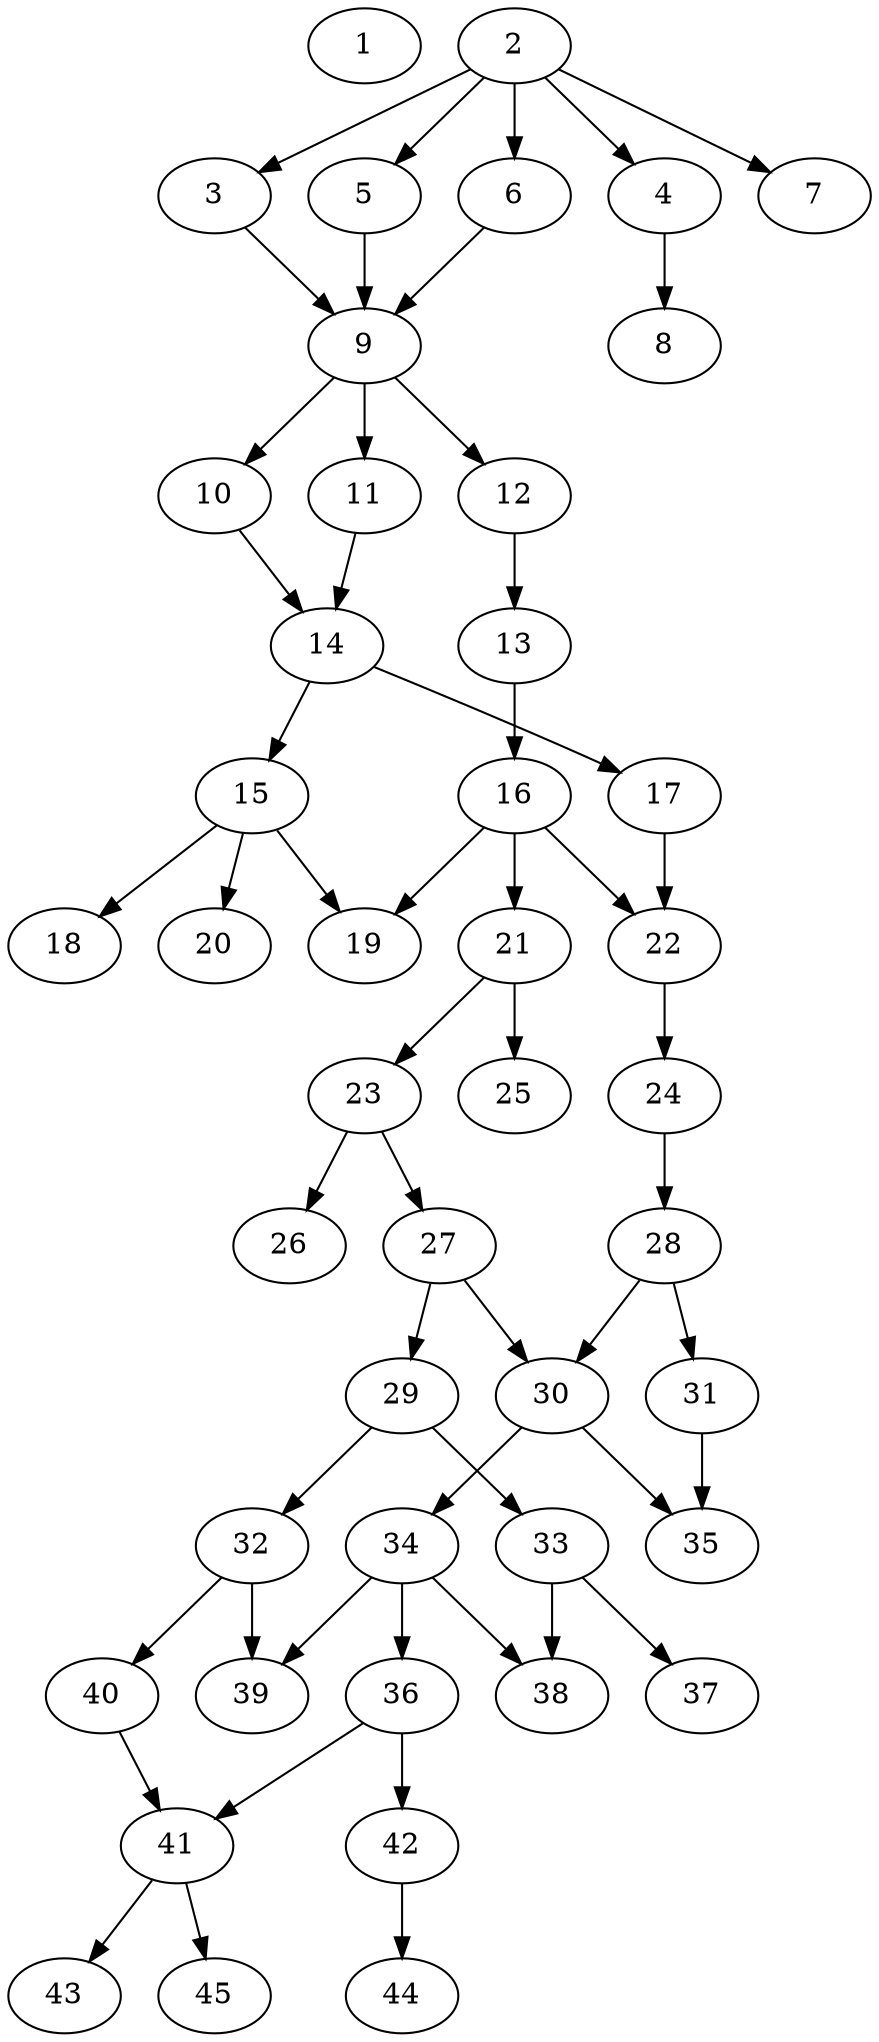 // DAG automatically generated by daggen at Tue Aug  6 16:31:44 2019
// ./daggen --dot -n 45 --ccr 0.4 --fat 0.4 --regular 0.5 --density 0.5 --mindata 5242880 --maxdata 52428800 
digraph G {
  1 [size="123957760", alpha="0.16", expect_size="49583104"] 
  2 [size="96527360", alpha="0.04", expect_size="38610944"] 
  2 -> 3 [size ="38610944"]
  2 -> 4 [size ="38610944"]
  2 -> 5 [size ="38610944"]
  2 -> 6 [size ="38610944"]
  2 -> 7 [size ="38610944"]
  3 [size="19335680", alpha="0.09", expect_size="7734272"] 
  3 -> 9 [size ="7734272"]
  4 [size="75448320", alpha="0.14", expect_size="30179328"] 
  4 -> 8 [size ="30179328"]
  5 [size="117358080", alpha="0.02", expect_size="46943232"] 
  5 -> 9 [size ="46943232"]
  6 [size="65008640", alpha="0.07", expect_size="26003456"] 
  6 -> 9 [size ="26003456"]
  7 [size="52687360", alpha="0.13", expect_size="21074944"] 
  8 [size="75202560", alpha="0.08", expect_size="30081024"] 
  9 [size="110504960", alpha="0.18", expect_size="44201984"] 
  9 -> 10 [size ="44201984"]
  9 -> 11 [size ="44201984"]
  9 -> 12 [size ="44201984"]
  10 [size="58068480", alpha="0.01", expect_size="23227392"] 
  10 -> 14 [size ="23227392"]
  11 [size="56537600", alpha="0.02", expect_size="22615040"] 
  11 -> 14 [size ="22615040"]
  12 [size="32609280", alpha="0.20", expect_size="13043712"] 
  12 -> 13 [size ="13043712"]
  13 [size="56629760", alpha="0.13", expect_size="22651904"] 
  13 -> 16 [size ="22651904"]
  14 [size="111859200", alpha="0.07", expect_size="44743680"] 
  14 -> 15 [size ="44743680"]
  14 -> 17 [size ="44743680"]
  15 [size="77870080", alpha="0.05", expect_size="31148032"] 
  15 -> 18 [size ="31148032"]
  15 -> 19 [size ="31148032"]
  15 -> 20 [size ="31148032"]
  16 [size="91660800", alpha="0.04", expect_size="36664320"] 
  16 -> 19 [size ="36664320"]
  16 -> 21 [size ="36664320"]
  16 -> 22 [size ="36664320"]
  17 [size="16852480", alpha="0.04", expect_size="6740992"] 
  17 -> 22 [size ="6740992"]
  18 [size="92538880", alpha="0.11", expect_size="37015552"] 
  19 [size="21913600", alpha="0.05", expect_size="8765440"] 
  20 [size="127841280", alpha="0.19", expect_size="51136512"] 
  21 [size="13250560", alpha="0.12", expect_size="5300224"] 
  21 -> 23 [size ="5300224"]
  21 -> 25 [size ="5300224"]
  22 [size="26065920", alpha="0.20", expect_size="10426368"] 
  22 -> 24 [size ="10426368"]
  23 [size="23170560", alpha="0.08", expect_size="9268224"] 
  23 -> 26 [size ="9268224"]
  23 -> 27 [size ="9268224"]
  24 [size="101611520", alpha="0.07", expect_size="40644608"] 
  24 -> 28 [size ="40644608"]
  25 [size="22912000", alpha="0.03", expect_size="9164800"] 
  26 [size="49592320", alpha="0.08", expect_size="19836928"] 
  27 [size="72161280", alpha="0.00", expect_size="28864512"] 
  27 -> 29 [size ="28864512"]
  27 -> 30 [size ="28864512"]
  28 [size="93532160", alpha="0.03", expect_size="37412864"] 
  28 -> 30 [size ="37412864"]
  28 -> 31 [size ="37412864"]
  29 [size="38287360", alpha="0.02", expect_size="15314944"] 
  29 -> 32 [size ="15314944"]
  29 -> 33 [size ="15314944"]
  30 [size="69614080", alpha="0.08", expect_size="27845632"] 
  30 -> 34 [size ="27845632"]
  30 -> 35 [size ="27845632"]
  31 [size="66647040", alpha="0.02", expect_size="26658816"] 
  31 -> 35 [size ="26658816"]
  32 [size="22279680", alpha="0.19", expect_size="8911872"] 
  32 -> 39 [size ="8911872"]
  32 -> 40 [size ="8911872"]
  33 [size="19924480", alpha="0.04", expect_size="7969792"] 
  33 -> 37 [size ="7969792"]
  33 -> 38 [size ="7969792"]
  34 [size="65815040", alpha="0.05", expect_size="26326016"] 
  34 -> 36 [size ="26326016"]
  34 -> 38 [size ="26326016"]
  34 -> 39 [size ="26326016"]
  35 [size="104327680", alpha="0.18", expect_size="41731072"] 
  36 [size="121751040", alpha="0.03", expect_size="48700416"] 
  36 -> 41 [size ="48700416"]
  36 -> 42 [size ="48700416"]
  37 [size="52019200", alpha="0.10", expect_size="20807680"] 
  38 [size="52679680", alpha="0.10", expect_size="21071872"] 
  39 [size="67865600", alpha="0.11", expect_size="27146240"] 
  40 [size="77009920", alpha="0.12", expect_size="30803968"] 
  40 -> 41 [size ="30803968"]
  41 [size="125073920", alpha="0.12", expect_size="50029568"] 
  41 -> 43 [size ="50029568"]
  41 -> 45 [size ="50029568"]
  42 [size="19558400", alpha="0.15", expect_size="7823360"] 
  42 -> 44 [size ="7823360"]
  43 [size="15897600", alpha="0.00", expect_size="6359040"] 
  44 [size="39651840", alpha="0.20", expect_size="15860736"] 
  45 [size="71608320", alpha="0.01", expect_size="28643328"] 
}
